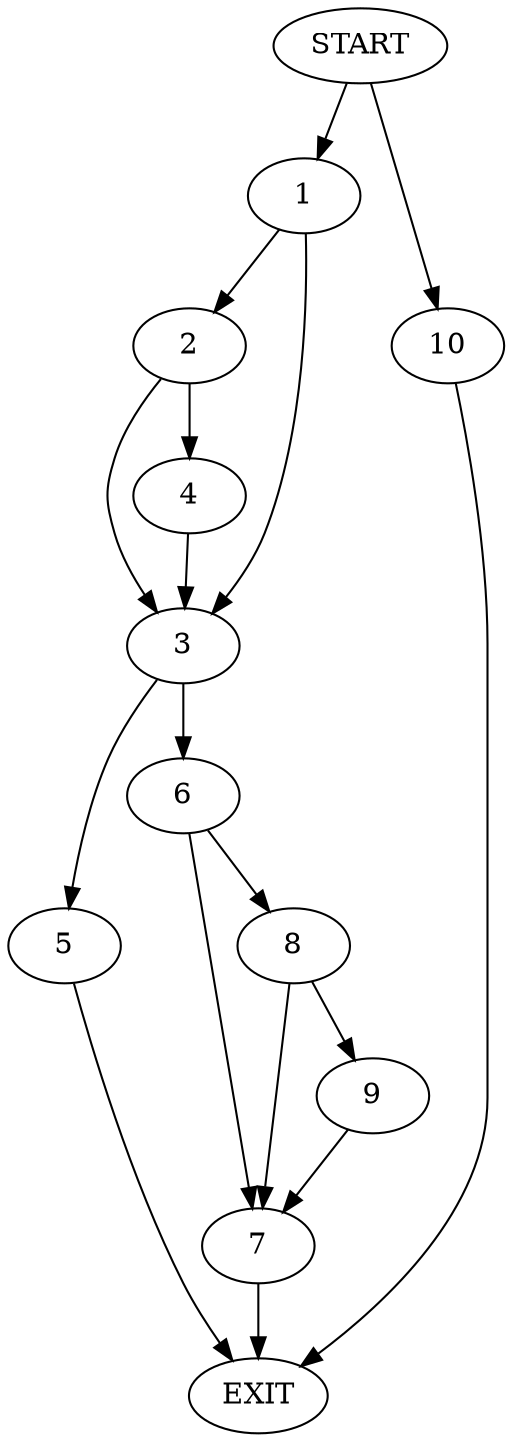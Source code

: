 digraph {
0 [label="START"]
11 [label="EXIT"]
0 -> 1
1 -> 2
1 -> 3
2 -> 3
2 -> 4
3 -> 5
3 -> 6
4 -> 3
6 -> 7
6 -> 8
5 -> 11
7 -> 11
8 -> 9
8 -> 7
9 -> 7
0 -> 10
10 -> 11
}
